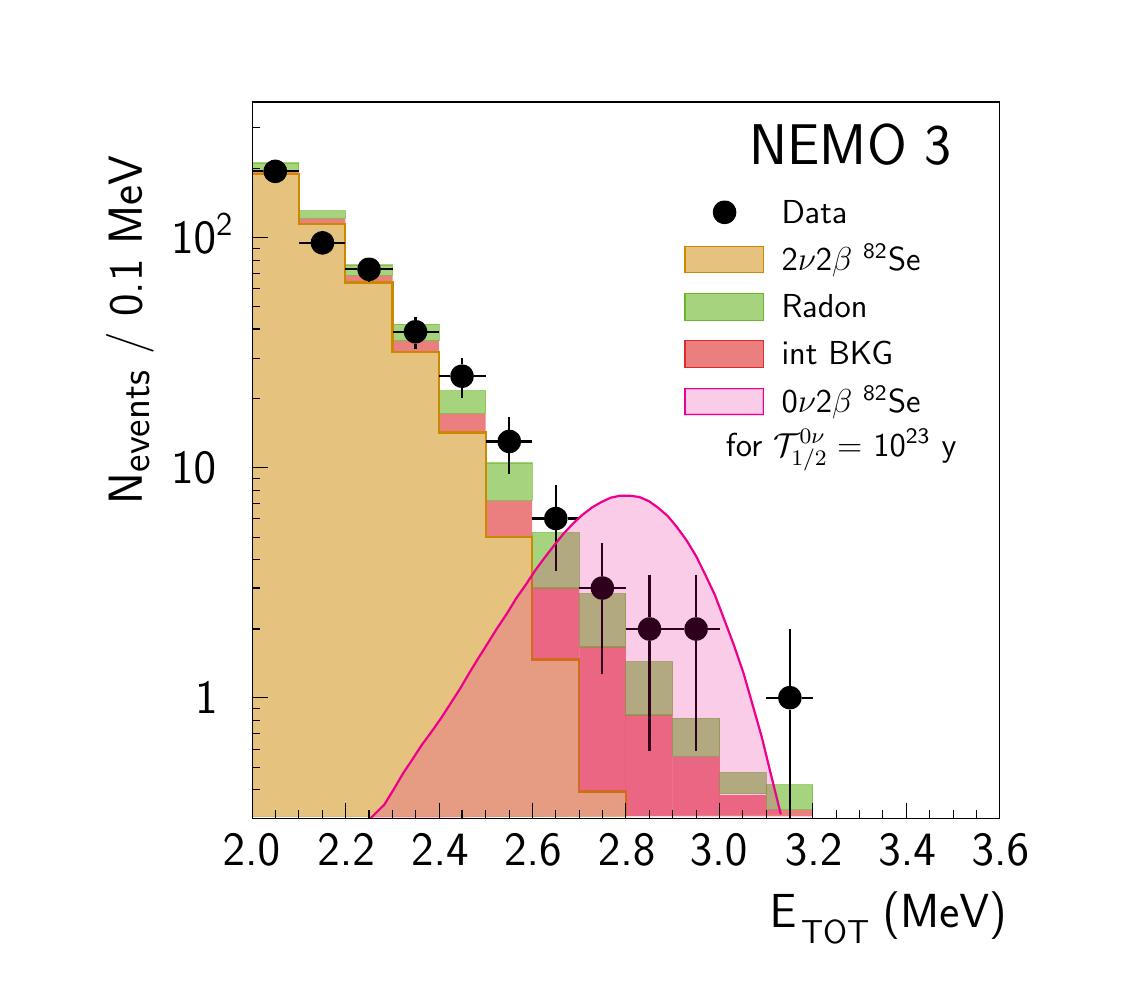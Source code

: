 \definecolor{red}{RGB}{221,42,43}
\definecolor{green}{RGB}{105,182,40}
\definecolor{blue}{RGB}{51,51,179}
\begin{tikzpicture}[y=-1cm]
  \sf
  \clip (-0.5,28) rectangle (13,16);

  %% Internal background
  \tikzstyle{int_back}=[fill=red, opacity=0.6, red]
  \fill[int_back] (2.002,17.86) -- (2.002,17.808) -- (2.593,17.808) -- (2.593,17.86) -- (2.002,17.86);
  \fill[int_back] (2.593,18.423) -- (3.183,18.423) -- (3.183,18.495) -- (2.593,18.495) -- (2.593,18.423);
  \fill[int_back] (3.183,19.147) -- (3.782,19.147) -- (3.782,19.236) -- (3.183,19.236) -- (3.183,19.147);
  \fill[int_back] (3.782,19.977) -- (4.375,19.977) -- (4.375,20.117) -- (3.782,20.117) -- (3.782,19.977);
  \fill[int_back] (4.375,20.902) -- (4.966,20.902) -- (4.966,21.141) -- (4.375,21.141) -- (4.375,20.902);
  \fill[int_back] (4.966,22.005) -- (5.556,22.005) -- (5.556,22.473) -- (4.966,22.473) -- (4.966,22.005);
  \fill[int_back] (5.556,23.116) -- (6.155,23.116) -- (6.155,24.024) -- (5.556,24.024) -- (5.556,23.116);
  \fill[int_back] (6.155,23.865) -- (6.746,23.865) -- (6.746,25.701) -- (6.155,25.701) -- (6.155,23.865);
  \fill[int_back] (6.746,24.729) -- (7.338,24.729) -- (7.338,26.015) -- (6.746,26.015) -- (6.746,24.729);
  \fill[int_back] (7.338,25.258) -- (7.938,25.258) -- (7.938,26.015) -- (7.338,26.015) -- (7.338,25.258);
  \fill[int_back] (7.938,25.745) -- (8.528,25.745) -- (8.528,26.015) -- (7.938,26.015) -- (7.938,25.745);
  \fill[int_back] (8.528,25.929) -- (9.119,25.929) -- (9.119,26.015) -- (8.528,26.015) -- (8.528,25.929);


  %% Radon
  \tikzstyle{radon}=[fill=green, opacity=0.6, green]
  \draw[radon] (2.002,17.808) -- (2.002,17.719) -- (2.593,17.719) -- (2.593,17.808) -- (2.002,17.808);
  \draw[radon] (2.593,18.326) -- (3.183,18.326) -- (3.183,18.423) -- (2.593,18.423) -- (2.593,18.326);
  \draw[radon] (3.183,19.014) -- (3.782,19.014) -- (3.782,19.147) -- (3.183,19.147) -- (3.183,19.014);
  \draw[radon] (3.782,19.765) -- (4.375,19.765) -- (4.375,19.977) -- (3.782,19.977) -- (3.782,19.765);
  \draw[radon] (4.375,20.612) -- (4.966,20.612) -- (4.966,20.902) -- (4.375,20.902) -- (4.375,20.612);
  \draw[radon] (4.966,21.529) -- (5.556,21.529) -- (5.556,22.005) -- (4.966,22.005) -- (4.966,21.529);
  \draw[radon] (5.556,22.411) -- (6.155,22.411) -- (6.155,23.116) -- (5.556,23.116)-- (5.556,22.411);
  \draw[radon] (6.155,23.186) -- (6.746,23.186) -- (6.746,23.865) -- (6.155,23.865) -- (6.155,23.186);
  \draw[radon] (6.746,24.052) -- (7.338,24.052) -- (7.338,24.729) -- (6.746,24.729) -- (6.746,24.052);
  \draw[radon] (7.338,24.773) -- (7.938,24.773) -- (7.938,25.258) -- (7.338,25.258) -- (7.338,24.773);
  \draw[radon] (7.938,25.461) -- (8.528,25.461) -- (8.528,25.726) -- (7.938,25.726) -- (7.938,25.461);
  \draw[radon] (8.528,25.929) -- (9.119,25.929) -- (9.119,25.615) -- (8.528,25.615) -- (8.528,25.929);

  %% 2b2n
  \definecolor{penColor}{rgb}{0.8,0.533,0}
  \tikzstyle{2b2n}=[fill=penColor, opacity=0.5, penColor]
  \draw[2b2n] (2.002,26.015) -- (2.002,17.86) -- (2.593,17.86) -- (2.593,18.495) -- (3.183,18.495) -- (3.183,19.236) -- (3.782,19.236) -- (3.782,20.117) -- (4.375,20.117) -- (4.375,21.141) -- (4.966,21.141) -- (4.966,22.473) -- (5.556,22.473) -- (5.556,24.024) -- (6.155,24.024) -- (6.155,25.701) -- (6.746,25.701) -- (6.746,26.015) -- cycle;
  \draw[thick,penColor] (2.002,17.86) -- (2.593,17.86) -- (2.593,18.495) -- (3.183,18.495) -- (3.183,19.236) -- (3.782,19.236) -- (3.782,20.117) -- (4.375,20.117) -- (4.375,21.141) -- (4.966,21.141) -- (4.966,22.473) -- (5.556,22.473) -- (5.556,24.024) -- (6.155,24.024) -- (6.155,25.701) -- (6.746,25.701) -- (6.746,26.015);


  \draw[thick,black] (2.002,17.824) -- (2.142,17.824);
  \draw[thick,black] (2.443,17.824) -- (2.593,17.824);
  \path[fill=black] (2.443,17.824) -- (2.436,17.776) -- (2.413,17.736) -- (2.381,17.704) -- (2.341,17.683) -- (2.292,17.674) -- (2.246,17.683) -- (2.206,17.704) -- (2.172,17.736) -- (2.151,17.776) -- (2.142,17.824) -- (2.151,17.871) -- (2.172,17.913) -- (2.206,17.945) -- (2.246,17.966) -- (2.292,17.975) -- (2.341,17.966) -- (2.381,17.945) -- (2.413,17.913) -- (2.436,17.871) -- (2.443,17.824);
  \draw[thick,black] (2.593,18.733) -- (2.743,18.733);
  \draw[thick,black] (3.042,18.733) -- (3.183,18.733);
  \path[fill=black] (3.042,18.733) -- (3.035,18.686) -- (3.014,18.644) -- (2.98,18.612) -- (2.94,18.591) -- (2.893,18.582) -- (2.845,18.591) -- (2.805,18.612) -- (2.773,18.644) -- (2.75,18.686) -- (2.743,18.733) -- (2.75,18.779) -- (2.773,18.821) -- (2.805,18.853) -- (2.845,18.874) -- (2.893,18.883) -- (2.94,18.874) -- (2.98,18.853) -- (3.014,18.821) -- (3.035,18.779) -- (3.042,18.733);
  \draw[thick,black] (3.484,19.226) -- (3.484,19.217);
  \draw[thick,black] (3.183,19.067) -- (3.334,19.067);
  \draw[thick,black] (3.634,19.067) -- (3.782,19.067);
  \path[fill=black] (3.634,19.067) -- (3.626,19.02) -- (3.605,18.98) -- (3.573,18.946) -- (3.531,18.925) -- (3.484,18.919) -- (3.435,18.925) -- (3.395,18.946) -- (3.363,18.98) -- (3.342,19.02) -- (3.334,19.067) -- (3.342,19.116) -- (3.363,19.156) -- (3.395,19.188) -- (3.435,19.211) -- (3.484,19.217) -- (3.531,19.211) -- (3.573,19.188) -- (3.605,19.156) -- (3.626,19.116) -- (3.634,19.067);
  \draw[thick,black] (4.075,20.083) -- (4.075,20.011);
  \draw[thick,black] (4.075,19.713) -- (4.075,19.677);
  \draw[thick,black] (3.782,19.861) -- (3.924,19.861);
  \draw[thick,black] (4.225,19.861) -- (4.375,19.861);
  \path[fill=black] (4.225,19.861) -- (4.216,19.814) -- (4.195,19.774) -- (4.163,19.74) -- (4.121,19.719) -- (4.075,19.713) -- (4.028,19.719) -- (3.986,19.74) -- (3.954,19.774) -- (3.933,19.814) -- (3.924,19.861) -- (3.933,19.909) -- (3.954,19.95) -- (3.986,19.981) -- (4.028,20.005) -- (4.075,20.011) -- (4.121,20.005) -- (4.163,19.981) -- (4.195,19.95) -- (4.216,19.909) -- (4.225,19.861);
  \draw[thick,black] (4.665,20.707) -- (4.665,20.576);
  \draw[thick,black] (4.665,20.276) -- (4.665,20.197);
  \draw[thick,black] (4.375,20.426) -- (4.515,20.426);
  \draw[thick,black] (4.815,20.426) -- (4.966,20.426);
  \path[fill=black] (4.815,20.426) -- (4.807,20.379) -- (4.786,20.337) -- (4.754,20.305) -- (4.714,20.284) -- (4.665,20.276) -- (4.619,20.284) -- (4.576,20.305) -- (4.544,20.337) -- (4.523,20.379) -- (4.515,20.426) -- (4.523,20.472) -- (4.544,20.515) -- (4.576,20.546) -- (4.619,20.568) -- (4.665,20.576) -- (4.714,20.568) -- (4.754,20.546) -- (4.786,20.515) -- (4.807,20.472) -- (4.815,20.426);
  \draw[thick,black] (5.264,21.67) -- (5.264,21.406);
  \draw[thick,black] (5.264,21.105) -- (5.264,20.947);
  \draw[thick,black] (4.966,21.256) -- (5.116,21.256);
  \draw[thick,black] (5.414,21.256) -- (5.556,21.256);
  \path[fill=black] (5.414,21.256) -- (5.408,21.207) -- (5.387,21.167) -- (5.353,21.135) -- (5.313,21.112) -- (5.264,21.105) -- (5.218,21.112) -- (5.177,21.135) -- (5.144,21.167) -- (5.122,21.207) -- (5.116,21.256) -- (5.122,21.302) -- (5.144,21.342) -- (5.177,21.376) -- (5.218,21.397) -- (5.264,21.406) -- (5.313,21.397) -- (5.353,21.376) -- (5.387,21.342) -- (5.408,21.302) -- (5.414,21.256);
  \draw[thick,black] (5.857,22.904) -- (5.857,22.384);
  \draw[thick,black] (5.857,22.083) -- (5.857,21.802);
  \draw[thick,black] (5.556,22.233) -- (5.707,22.233);
  \draw[thick,black] (6.005,22.233) -- (6.155,22.233);
  \path[fill=black] (6.005,22.233) -- (5.999,22.187) -- (5.977,22.145) -- (5.944,22.113) -- (5.903,22.092) -- (5.857,22.083) -- (5.808,22.092) -- (5.768,22.113) -- (5.736,22.145) -- (5.713,22.187) -- (5.707,22.233) -- (5.713,22.282) -- (5.736,22.322) -- (5.768,22.354) -- (5.808,22.375) -- (5.857,22.384) -- (5.903,22.375) -- (5.944,22.354) -- (5.977,22.322) -- (5.999,22.282) -- (6.005,22.233);
  \draw[thick,black] (6.447,24.21) -- (6.447,23.266);
  \draw[thick,black] (6.447,22.966) -- (6.447,22.543);
  \draw[thick,black] (6.155,23.116) -- (6.297,23.116);
  \draw[thick,black] (6.598,23.116) -- (6.746,23.116);
  \path[fill=black] (6.598,23.116) -- (6.589,23.067) -- (6.568,23.027) -- (6.536,22.995) -- (6.494,22.974) -- (6.447,22.966) -- (6.399,22.974) -- (6.358,22.995) -- (6.327,23.027) -- (6.306,23.067) -- (6.297,23.116) -- (6.306,23.163) -- (6.327,23.205) -- (6.358,23.237) -- (6.399,23.258) -- (6.447,23.266) -- (6.494,23.258) -- (6.536,23.237) -- (6.568,23.205) -- (6.589,23.163) -- (6.598,23.116);
  \draw[thick,black] (7.046,25.188) -- (7.046,23.787);
  \draw[thick,black] (7.046,23.487) -- (7.046,22.957);
  \draw[thick,black] (6.746,23.637) -- (6.896,23.637);
  \draw[thick,black] (7.197,23.637) -- (7.338,23.637);
  \path[fill=black] (7.197,23.637) -- (7.188,23.588) -- (7.167,23.548) -- (7.135,23.516) -- (7.095,23.493) -- (7.046,23.487) -- (7.0,23.493) -- (6.957,23.516) -- (6.926,23.548) -- (6.905,23.588) -- (6.896,23.637) -- (6.905,23.683) -- (6.926,23.724) -- (6.957,23.757) -- (7.0,23.779) -- (7.046,23.787) -- (7.095,23.779) -- (7.135,23.757) -- (7.167,23.724) -- (7.188,23.683) -- (7.197,23.637);
  \draw[thick,black] (7.637,25.188) -- (7.637,23.787);
  \draw[thick,black] (7.637,23.487) -- (7.637,22.957);
  \draw[thick,black] (7.338,23.637) -- (7.487,23.637);
  \draw[thick,black] (7.787,23.637) -- (7.938,23.637);
  \path[fill=black] (7.787,23.637) -- (7.781,23.588) -- (7.758,23.548) -- (7.726,23.516) -- (7.686,23.493) -- (7.637,23.487) -- (7.59,23.493) -- (7.55,23.516) -- (7.516,23.548) -- (7.495,23.588) -- (7.487,23.637) -- (7.495,23.683) -- (7.516,23.724) -- (7.55,23.757) -- (7.59,23.779) -- (7.637,23.787) -- (7.686,23.779) -- (7.726,23.757) -- (7.758,23.724) -- (7.781,23.683) -- (7.787,23.637);
  \draw[thick,black] (8.829,26.043) -- (8.829,24.659);
  \draw[thick,black] (8.829,24.359) -- (8.829,23.637);
  \draw[thick,black] (8.528,24.509) -- (8.678,24.509);
  \draw[thick,black] (8.979,24.509) -- (9.119,24.509);
  \path[fill=black] (8.979,24.509) -- (8.97,24.462) -- (8.949,24.42) -- (8.918,24.388) -- (8.875,24.367) -- (8.829,24.359) -- (8.78,24.367) -- (8.74,24.388) -- (8.708,24.42) -- (8.687,24.462) -- (8.678,24.509) -- (8.687,24.558) -- (8.708,24.598) -- (8.74,24.63) -- (8.78,24.651) -- (8.829,24.659) -- (8.875,24.651) -- (8.918,24.63) -- (8.949,24.598) -- (8.97,24.558) -- (8.979,24.509);
  \path[fill=black] (8.149,18.345) -- (8.141,18.296) -- (8.12,18.256) -- (8.088,18.224) -- (8.048,18.201) -- (7.999,18.195) -- (7.952,18.201) -- (7.91,18.224) -- (7.878,18.256) -- (7.857,18.296) -- (7.849,18.345) -- (7.857,18.392) -- (7.878,18.432) -- (7.91,18.466) -- (7.952,18.487) -- (7.999,18.495) -- (8.048,18.487) -- (8.088,18.466) -- (8.12,18.432) -- (8.141,18.392) -- (8.149,18.345);
  \draw[thick,magenta, fill=magenta, fill opacity=0.2] (3.5,26.043) -- (3.677,25.868) -- (3.802,25.665) -- (3.916,25.47) -- (4.039,25.286) -- (4.153,25.11) -- (4.278,24.941) -- (4.401,24.765) -- (4.515,24.589) -- (4.64,24.395) -- (4.754,24.2) -- (4.877,23.999) -- (5.0,23.804) -- (5.116,23.618) -- (5.239,23.434) -- (5.353,23.247) -- (5.476,23.072) -- (5.592,22.896) -- (5.715,22.729) -- (5.838,22.57) -- (5.952,22.428) -- (6.077,22.295) -- (6.191,22.189) -- (6.314,22.094) -- (6.439,22.022) -- (6.553,21.969) -- (6.676,21.943) -- (6.79,21.943) -- (6.915,21.96) -- (7.038,22.013) -- (7.152,22.094) -- (7.275,22.2) -- (7.391,22.339) -- (7.514,22.507) -- (7.637,22.71) -- (7.751,22.94) -- (7.876,23.205) -- (7.99,23.503) -- (8.113,23.829) -- (8.238,24.191) -- (8.352,24.589) -- (8.475,25.021) -- (8.589,25.489) -- (8.714,25.991);

  %% Legend
  \path (8.598,18.485) node[text=black,anchor=base west] {\large{}Data};
  \draw[2b2n] (7.497,19.111) rectangle (8.492,18.777);
  \draw[penColor] (7.497,19.111) rectangle (8.492,18.777);
  \path (8.598,19.086) node[text=black,anchor=base west] {\large 2$\nu$2$\beta$ $^\text{82}$Se};
  \draw[radon] (7.497,19.713) rectangle (8.492,19.376);
  \draw[green] (7.497,19.713) rectangle (8.492,19.376);
  \path (8.598,19.685) node[text=black,anchor=base west] {\large{}Radon};
  \draw[int_back] (7.497,20.312) rectangle (8.492,19.977);
  \draw[red] (7.497,20.312) rectangle (8.492,19.977);
  \path (8.598,20.284) node[text=black,anchor=base west] {\large{}int BKG};
  \draw[thick, magenta, fill=magenta, opacity=0.2] (7.497,20.912) rectangle (8.492,20.584);
  \draw[semithick, magenta] (7.497,20.912) rectangle (8.492,20.584);
  \path (8.598,20.885) node[text=black,anchor=base west] {\large{}0$\nu$2$\beta$ $^\text{82}$Se};
  \path (7.893,21.44) node[text=black,anchor=base west] {\large{}for $\mathcal{T}_{1/2}^{0\nu}=$ 10$^\text{23}$ y};
  \path (8.194,17.744) node[text=black,anchor=base west] {\huge{}NEMO 3};


  %% Axis, frame
  \draw[semithick,black] (2.002,26.043) rectangle (11.491,16.942);
  \draw[black] (2.002,26.043) -- (2.002,16.942);
  \draw[black] (2.1,26.043) -- (2.002,26.043);
  \draw[black] (2.1,25.673) -- (2.002,25.673);
  \draw[black] (2.1,25.392) -- (2.002,25.392);
  \draw[black] (2.1,25.163) -- (2.002,25.163);
  \draw[black] (2.1,24.968) -- (2.002,24.968);
  \draw[black] (2.1,24.793) -- (2.002,24.793);
  \draw[black] (2.1,24.651) -- (2.002,24.651);
  \draw[black] (2.195,24.509) -- (2.002,24.509);
  \draw[black] (2.1,23.637) -- (2.002,23.637);
  \draw[black] (2.1,23.116) -- (2.002,23.116);
  \draw[black] (2.1,22.754) -- (2.002,22.754);
  \draw[black] (2.1,22.473) -- (2.002,22.473);
  \draw[black] (2.1,22.233) -- (2.002,22.233);
  \draw[black] (2.1,22.041) -- (2.002,22.041);
  \draw[black] (2.1,21.872) -- (2.002,21.872);
  \draw[black] (2.1,21.723) -- (2.002,21.723);
  \draw[black] (2.195,21.59) -- (2.002,21.59);
  \draw[black] (2.1,20.707) -- (2.002,20.707);
  \draw[black] (2.1,20.197) -- (2.002,20.197);
  \draw[black] (2.1,19.827) -- (2.002,19.827);
  \draw[black] (2.1,19.543) -- (2.002,19.543);
  \draw[black] (2.1,19.315) -- (2.002,19.315);
  \draw[black] (2.1,19.12) -- (2.002,19.12);
  \draw[black] (2.1,18.953) -- (2.002,18.953);
  \draw[black] (2.1,18.802) -- (2.002,18.802);
  \draw[black] (2.195,18.663) -- (2.002,18.663);
  \path (1.151,24.712) node[text=black,anchor=base west] {\fontsize{17.0}{20.4}\selectfont{}1};
  \path (0.847,21.793) node[text=black,anchor=base west] {\fontsize{17.0}{20.4}\selectfont{}10};
  \path (0.847,18.866) node[text=black,anchor=base west] {\fontsize{17.0}{20.4}\selectfont{}10$^\text{2}$};
  \draw[black] (2.1,17.788) -- (2.002,17.788);
  \draw[black] (2.1,17.268) -- (2.002,17.268);
  \draw[black] (2.002,26.043) -- (11.491,26.043);
  \draw[black] (2.002,25.84) -- (2.002,26.043);
  \draw[black] (2.292,25.938) -- (2.292,26.043);
  \draw[black] (2.593,25.938) -- (2.593,26.043);
  \draw[black] (2.893,25.938) -- (2.893,26.043);
  \draw[black] (3.183,25.84) -- (3.183,26.043);
  \draw[black] (3.484,25.938) -- (3.484,26.043);
  \draw[black] (3.782,25.938) -- (3.782,26.043);
  \draw[black] (4.075,25.938) -- (4.075,26.043);
  \draw[black] (4.375,25.84) -- (4.375,26.043);
  \draw[black] (4.665,25.938) -- (4.665,26.043);
  \draw[black] (4.966,25.938) -- (4.966,26.043);
  \draw[black] (5.264,25.938) -- (5.264,26.043);
  \draw[black] (5.556,25.84) -- (5.556,26.043);
  \draw[black] (5.857,25.938) -- (5.857,26.043);
  \draw[black] (6.155,25.938) -- (6.155,26.043);
  \draw[black] (6.447,25.938) -- (6.447,26.043);
  \draw[black] (6.746,25.84) -- (6.746,26.043);
  \draw[black] (7.046,25.938) -- (7.046,26.043);
  \draw[black] (7.338,25.938) -- (7.338,26.043);
  \draw[black] (7.637,25.938) -- (7.637,26.043);
  \draw[black] (7.938,25.84) -- (7.938,26.043);
  \draw[black] (8.227,25.938) -- (8.227,26.043);
  \draw[black] (8.528,25.938) -- (8.528,26.043);
  \draw[black] (8.829,25.938) -- (8.829,26.043);
  \draw[black] (9.119,25.84) -- (9.119,26.043);
  \draw[black] (9.419,25.938) -- (9.419,26.043);
  \draw[black] (9.709,25.938) -- (9.709,26.043);
  \draw[black] (10.01,25.938) -- (10.01,26.043);
  \draw[black] (10.31,25.84) -- (10.31,26.043);
  \draw[black] (10.6,25.938) -- (10.6,26.043);
  \draw[black] (10.901,25.938) -- (10.901,26.043);
  \draw[black] (11.201,25.938) -- (11.201,26.043);
  \draw[black] (11.491,25.84) -- (11.491,26.043);
  \draw[black] (11.491,25.84) -- (11.491,26.043);
  \path (1.5,26.645) node[text=black,anchor=base west] {\fontsize{17.0}{20.4}\selectfont{}2.0};
  \path (2.705,26.645) node[text=black,anchor=base west] {\fontsize{17.0}{20.4}\selectfont{}2.2};
  \path (3.894,26.645) node[text=black,anchor=base west] {\fontsize{17.0}{20.4}\selectfont{}2.4};
  \path (5.075,26.645) node[text=black,anchor=base west] {\fontsize{17.0}{20.4}\selectfont{}2.6};
  \path (6.267,26.645) node[text=black,anchor=base west] {\fontsize{17.0}{20.4}\selectfont{}2.8};
  \path (7.435,26.645) node[text=black,anchor=base west] {\fontsize{17.0}{20.4}\selectfont{}3.0};
  \path (8.64,26.645) node[text=black,anchor=base west] {\fontsize{17.0}{20.4}\selectfont{}3.2};
  \path (9.829,26.645) node[text=black,anchor=base west] {\fontsize{17.0}{20.4}\selectfont{}3.4};
  \path (11.012,26.645) node[text=black,anchor=base west] {\fontsize{17.0}{20.4}\selectfont{}3.6};
  \path (8.448,27.428) node[text=black,anchor=base west] {\fontsize{19.0}{22.8}\selectfont{}E};
  \path (8.846,27.631) node[text=black,anchor=base west] {\fontsize{13.0}{15.6}\selectfont{}TOT};
  \path (9.692,27.428) node[text=black,anchor=base west] {\fontsize{19.0}{22.8}\selectfont{} (MeV)};
  \path (0.599,22.174) node[text=black,anchor=base west,rotate=90.0] {\fontsize{19.0}{22.8}\selectfont{}N$_\text{events}$ / 0.1 MeV};

\end{tikzpicture}%

%% Configure (x)emacs for this file ...
%% Local Variables:
%% mode: latex
%% End:
